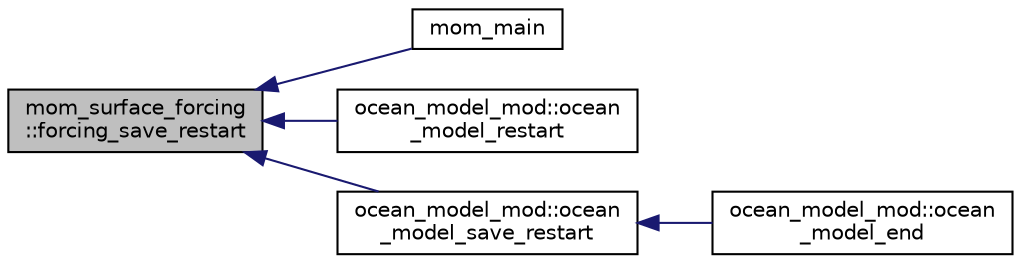 digraph "mom_surface_forcing::forcing_save_restart"
{
 // INTERACTIVE_SVG=YES
  edge [fontname="Helvetica",fontsize="10",labelfontname="Helvetica",labelfontsize="10"];
  node [fontname="Helvetica",fontsize="10",shape=record];
  rankdir="LR";
  Node32 [label="mom_surface_forcing\l::forcing_save_restart",height=0.2,width=0.4,color="black", fillcolor="grey75", style="filled", fontcolor="black"];
  Node32 -> Node33 [dir="back",color="midnightblue",fontsize="10",style="solid",fontname="Helvetica"];
  Node33 [label="mom_main",height=0.2,width=0.4,color="black", fillcolor="white", style="filled",URL="$MOM__driver_8F90.html#a08fffeb2d8e8acbf9ed4609be6d258c6"];
  Node32 -> Node34 [dir="back",color="midnightblue",fontsize="10",style="solid",fontname="Helvetica"];
  Node34 [label="ocean_model_mod::ocean\l_model_restart",height=0.2,width=0.4,color="black", fillcolor="white", style="filled",URL="$namespaceocean__model__mod.html#a908a47d286b0257e91a253272926dc3d"];
  Node32 -> Node35 [dir="back",color="midnightblue",fontsize="10",style="solid",fontname="Helvetica"];
  Node35 [label="ocean_model_mod::ocean\l_model_save_restart",height=0.2,width=0.4,color="black", fillcolor="white", style="filled",URL="$namespaceocean__model__mod.html#ad969c968b1133584b9dcf48d78f51c01"];
  Node35 -> Node36 [dir="back",color="midnightblue",fontsize="10",style="solid",fontname="Helvetica"];
  Node36 [label="ocean_model_mod::ocean\l_model_end",height=0.2,width=0.4,color="black", fillcolor="white", style="filled",URL="$namespaceocean__model__mod.html#a276959acb69502491d4b3a5a83e596b8"];
}
